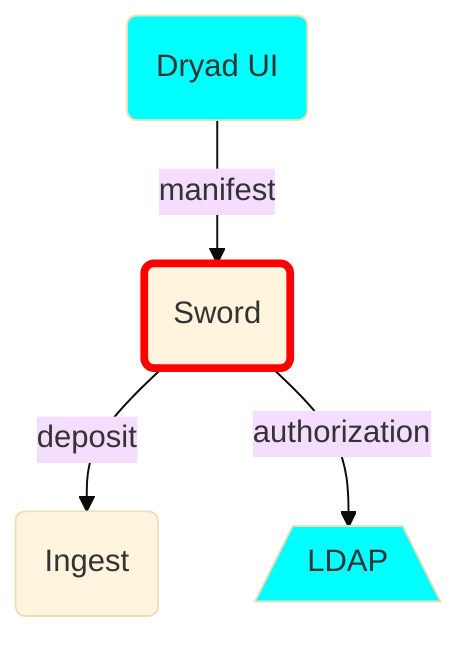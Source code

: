 %%{init: {'theme': 'base'}}%%
graph TD
  DRYAD(Dryad UI)
  LDAP[/LDAP\]
  SWORD(Sword)
  ING(Ingest)

  DRYAD --> |manifest| SWORD
  SWORD --> |deposit| ING
  SWORD --> |authorization| LDAP

  style LDAP fill:cyan
  style DRYAD fill:cyan
  style SWORD stroke:red,stroke-width:4px